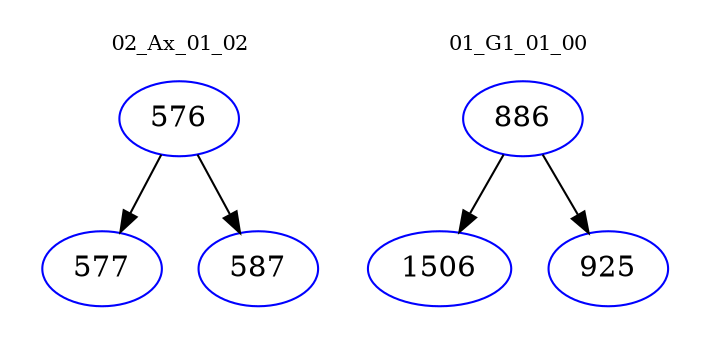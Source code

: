 digraph{
subgraph cluster_0 {
color = white
label = "02_Ax_01_02";
fontsize=10;
T0_576 [label="576", color="blue"]
T0_576 -> T0_577 [color="black"]
T0_577 [label="577", color="blue"]
T0_576 -> T0_587 [color="black"]
T0_587 [label="587", color="blue"]
}
subgraph cluster_1 {
color = white
label = "01_G1_01_00";
fontsize=10;
T1_886 [label="886", color="blue"]
T1_886 -> T1_1506 [color="black"]
T1_1506 [label="1506", color="blue"]
T1_886 -> T1_925 [color="black"]
T1_925 [label="925", color="blue"]
}
}
